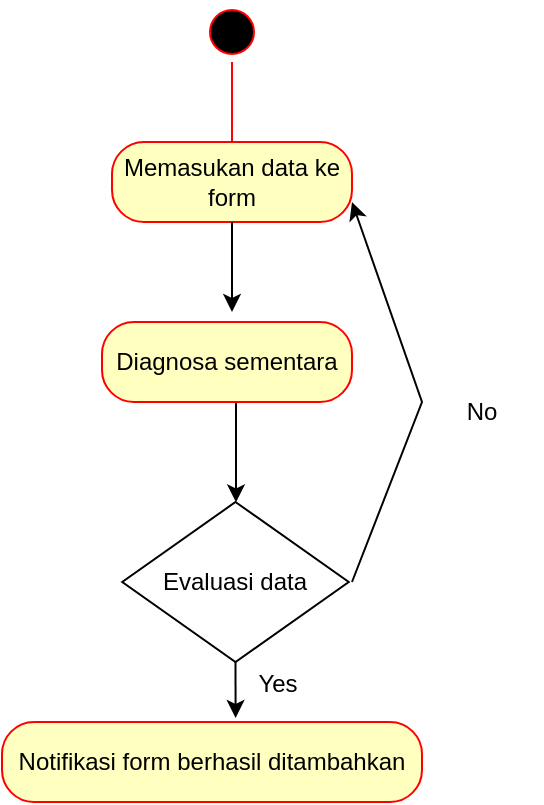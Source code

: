 <mxfile version="25.0.3">
  <diagram name="Page-1" id="8fGttMPrjWgMjmKSddIA">
    <mxGraphModel dx="1429" dy="780" grid="1" gridSize="10" guides="1" tooltips="1" connect="1" arrows="1" fold="1" page="1" pageScale="1" pageWidth="850" pageHeight="1100" math="0" shadow="0">
      <root>
        <mxCell id="0" />
        <mxCell id="1" parent="0" />
        <mxCell id="LtGxz1K_oWPWRsLhhjqw-1" value="" style="ellipse;html=1;shape=startState;fillColor=#000000;strokeColor=#ff0000;" parent="1" vertex="1">
          <mxGeometry x="400" y="200" width="30" height="30" as="geometry" />
        </mxCell>
        <mxCell id="LtGxz1K_oWPWRsLhhjqw-2" value="" style="edgeStyle=orthogonalEdgeStyle;html=1;verticalAlign=bottom;endArrow=open;endSize=8;strokeColor=#ff0000;rounded=0;" parent="1" source="LtGxz1K_oWPWRsLhhjqw-1" edge="1">
          <mxGeometry relative="1" as="geometry">
            <mxPoint x="415" y="290" as="targetPoint" />
          </mxGeometry>
        </mxCell>
        <mxCell id="LtGxz1K_oWPWRsLhhjqw-3" value="Memasukan data ke form" style="rounded=1;whiteSpace=wrap;html=1;arcSize=40;fontColor=#000000;fillColor=#ffffc0;strokeColor=#ff0000;" parent="1" vertex="1">
          <mxGeometry x="355" y="270" width="120" height="40" as="geometry" />
        </mxCell>
        <mxCell id="LtGxz1K_oWPWRsLhhjqw-8" value="" style="edgeStyle=orthogonalEdgeStyle;rounded=0;orthogonalLoop=1;jettySize=auto;html=1;" parent="1" source="LtGxz1K_oWPWRsLhhjqw-3" edge="1">
          <mxGeometry relative="1" as="geometry">
            <mxPoint x="415" y="355" as="targetPoint" />
          </mxGeometry>
        </mxCell>
        <mxCell id="RiQpKcF-v1csz8CEov8d-3" value="" style="edgeStyle=orthogonalEdgeStyle;rounded=0;orthogonalLoop=1;jettySize=auto;html=1;" edge="1" parent="1" source="DMLUCLPIKw5wvbOsGA5K-15" target="RiQpKcF-v1csz8CEov8d-2">
          <mxGeometry relative="1" as="geometry">
            <Array as="points">
              <mxPoint x="417" y="420" />
              <mxPoint x="417" y="420" />
            </Array>
          </mxGeometry>
        </mxCell>
        <mxCell id="DMLUCLPIKw5wvbOsGA5K-15" value="Diagnosa sementara" style="rounded=1;whiteSpace=wrap;html=1;arcSize=40;fontColor=#000000;fillColor=#ffffc0;strokeColor=#ff0000;" parent="1" vertex="1">
          <mxGeometry x="350" y="360" width="125" height="40" as="geometry" />
        </mxCell>
        <mxCell id="RiQpKcF-v1csz8CEov8d-2" value="Evaluasi data" style="rhombus;whiteSpace=wrap;html=1;" vertex="1" parent="1">
          <mxGeometry x="360.12" y="450" width="113.25" height="80" as="geometry" />
        </mxCell>
        <mxCell id="RiQpKcF-v1csz8CEov8d-4" value="" style="endArrow=classic;html=1;rounded=0;entryX=1;entryY=0.75;entryDx=0;entryDy=0;" edge="1" parent="1" target="LtGxz1K_oWPWRsLhhjqw-3">
          <mxGeometry width="50" height="50" relative="1" as="geometry">
            <mxPoint x="475" y="490" as="sourcePoint" />
            <mxPoint x="320" y="440" as="targetPoint" />
            <Array as="points">
              <mxPoint x="510" y="400" />
            </Array>
          </mxGeometry>
        </mxCell>
        <mxCell id="RiQpKcF-v1csz8CEov8d-7" value="Notifikasi form berhasil ditambahkan" style="rounded=1;whiteSpace=wrap;html=1;arcSize=40;fontColor=#000000;fillColor=#ffffc0;strokeColor=#ff0000;" vertex="1" parent="1">
          <mxGeometry x="300" y="560" width="210" height="40" as="geometry" />
        </mxCell>
        <mxCell id="RiQpKcF-v1csz8CEov8d-11" value="No" style="text;html=1;align=center;verticalAlign=middle;whiteSpace=wrap;rounded=0;" vertex="1" parent="1">
          <mxGeometry x="510" y="390" width="60" height="30" as="geometry" />
        </mxCell>
        <mxCell id="RiQpKcF-v1csz8CEov8d-13" value="" style="endArrow=classic;html=1;rounded=0;entryX=0.03;entryY=0.932;entryDx=0;entryDy=0;entryPerimeter=0;exitX=0.5;exitY=1;exitDx=0;exitDy=0;" edge="1" parent="1" source="RiQpKcF-v1csz8CEov8d-2">
          <mxGeometry width="50" height="50" relative="1" as="geometry">
            <mxPoint x="360" y="550" as="sourcePoint" />
            <mxPoint x="416.8" y="557.96" as="targetPoint" />
          </mxGeometry>
        </mxCell>
        <mxCell id="RiQpKcF-v1csz8CEov8d-14" value="Yes" style="text;html=1;align=center;verticalAlign=middle;whiteSpace=wrap;rounded=0;" vertex="1" parent="1">
          <mxGeometry x="408" y="526" width="60" height="30" as="geometry" />
        </mxCell>
      </root>
    </mxGraphModel>
  </diagram>
</mxfile>
